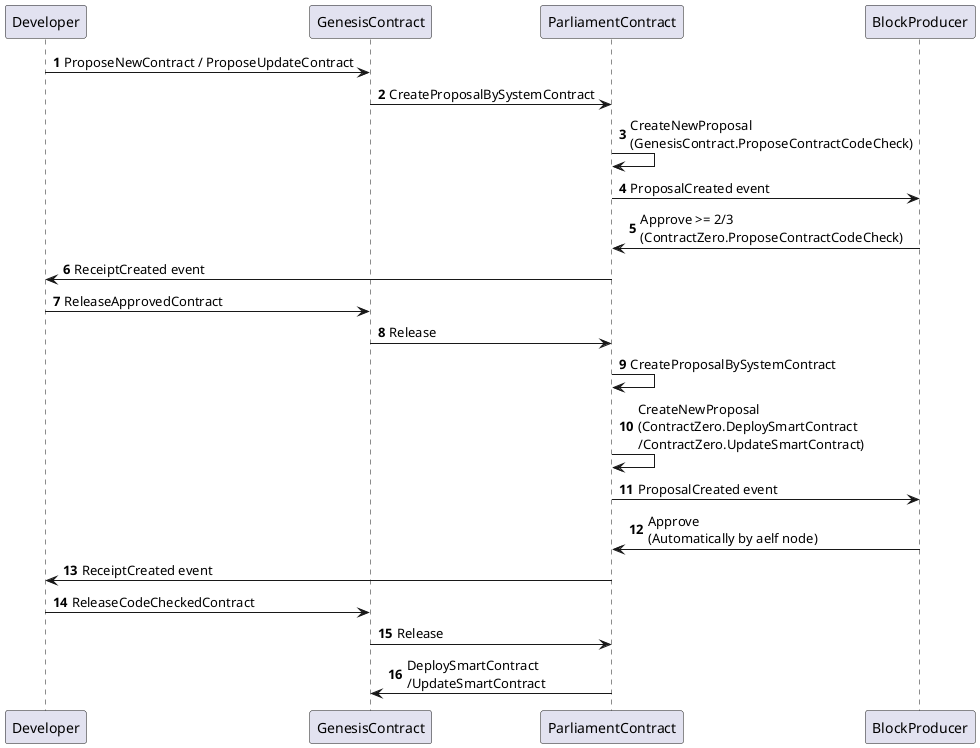 @startuml

autonumber

Developer -> GenesisContract: ProposeNewContract / ProposeUpdateContract
GenesisContract -> ParliamentContract: CreateProposalBySystemContract
ParliamentContract -> ParliamentContract: CreateNewProposal \n(GenesisContract.ProposeContractCodeCheck)
ParliamentContract -> BlockProducer: ProposalCreated event
BlockProducer -> ParliamentContract: Approve >= 2/3 \n(ContractZero.ProposeContractCodeCheck)
ParliamentContract -> Developer: ReceiptCreated event
Developer -> GenesisContract: ReleaseApprovedContract
GenesisContract -> ParliamentContract: Release
ParliamentContract -> ParliamentContract: CreateProposalBySystemContract
ParliamentContract -> ParliamentContract: CreateNewProposal \n(ContractZero.DeploySmartContract \n/ContractZero.UpdateSmartContract)
ParliamentContract -> BlockProducer: ProposalCreated event
BlockProducer -> ParliamentContract: Approve \n(Automatically by aelf node)
ParliamentContract -> Developer: ReceiptCreated event
Developer -> GenesisContract: ReleaseCodeCheckedContract
GenesisContract -> ParliamentContract: Release
ParliamentContract -> GenesisContract: DeploySmartContract \n/UpdateSmartContract


@enduml